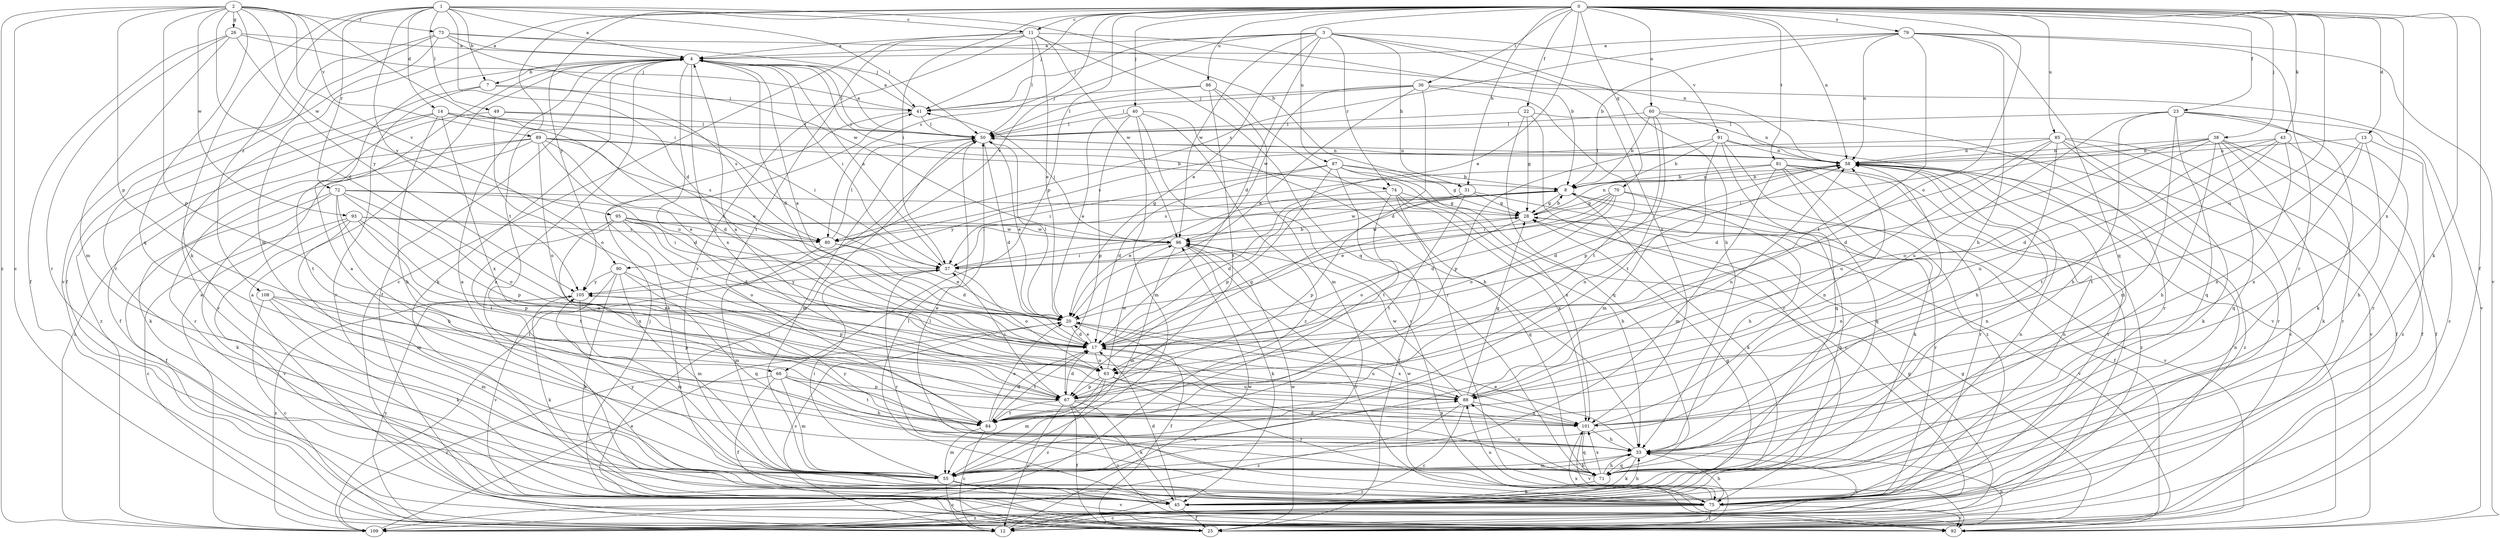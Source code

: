 strict digraph  {
0;
1;
2;
3;
4;
7;
8;
11;
12;
13;
14;
17;
20;
22;
23;
25;
26;
28;
31;
33;
36;
37;
38;
40;
41;
43;
45;
49;
50;
55;
58;
60;
63;
66;
67;
70;
71;
72;
73;
74;
75;
79;
80;
81;
84;
85;
86;
87;
88;
89;
90;
91;
92;
93;
95;
96;
101;
105;
108;
109;
0 -> 11  [label=c];
0 -> 13  [label=d];
0 -> 20  [label=e];
0 -> 22  [label=f];
0 -> 23  [label=f];
0 -> 25  [label=f];
0 -> 31  [label=h];
0 -> 36  [label=i];
0 -> 37  [label=i];
0 -> 38  [label=j];
0 -> 40  [label=j];
0 -> 41  [label=j];
0 -> 43  [label=k];
0 -> 45  [label=k];
0 -> 55  [label=m];
0 -> 58  [label=n];
0 -> 60  [label=o];
0 -> 63  [label=o];
0 -> 66  [label=p];
0 -> 70  [label=q];
0 -> 79  [label=s];
0 -> 80  [label=s];
0 -> 81  [label=t];
0 -> 84  [label=t];
0 -> 85  [label=u];
0 -> 86  [label=u];
0 -> 87  [label=u];
0 -> 88  [label=u];
0 -> 101  [label=x];
0 -> 105  [label=y];
1 -> 4  [label=a];
1 -> 7  [label=b];
1 -> 11  [label=c];
1 -> 14  [label=d];
1 -> 17  [label=d];
1 -> 31  [label=h];
1 -> 45  [label=k];
1 -> 49  [label=l];
1 -> 50  [label=l];
1 -> 72  [label=r];
1 -> 105  [label=y];
1 -> 108  [label=z];
2 -> 12  [label=c];
2 -> 17  [label=d];
2 -> 26  [label=g];
2 -> 37  [label=i];
2 -> 66  [label=p];
2 -> 67  [label=p];
2 -> 71  [label=q];
2 -> 73  [label=r];
2 -> 89  [label=v];
2 -> 90  [label=v];
2 -> 93  [label=w];
2 -> 95  [label=w];
2 -> 109  [label=z];
3 -> 4  [label=a];
3 -> 17  [label=d];
3 -> 20  [label=e];
3 -> 31  [label=h];
3 -> 33  [label=h];
3 -> 41  [label=j];
3 -> 74  [label=r];
3 -> 90  [label=v];
3 -> 91  [label=v];
3 -> 96  [label=w];
3 -> 101  [label=x];
4 -> 7  [label=b];
4 -> 17  [label=d];
4 -> 25  [label=f];
4 -> 37  [label=i];
4 -> 45  [label=k];
4 -> 50  [label=l];
4 -> 74  [label=r];
4 -> 88  [label=u];
4 -> 101  [label=x];
7 -> 41  [label=j];
7 -> 75  [label=r];
7 -> 80  [label=s];
7 -> 92  [label=v];
8 -> 28  [label=g];
8 -> 37  [label=i];
8 -> 45  [label=k];
8 -> 58  [label=n];
8 -> 80  [label=s];
8 -> 92  [label=v];
8 -> 96  [label=w];
11 -> 4  [label=a];
11 -> 8  [label=b];
11 -> 12  [label=c];
11 -> 20  [label=e];
11 -> 50  [label=l];
11 -> 71  [label=q];
11 -> 75  [label=r];
11 -> 84  [label=t];
11 -> 96  [label=w];
12 -> 28  [label=g];
12 -> 58  [label=n];
12 -> 96  [label=w];
12 -> 105  [label=y];
13 -> 33  [label=h];
13 -> 58  [label=n];
13 -> 84  [label=t];
13 -> 101  [label=x];
13 -> 109  [label=z];
14 -> 17  [label=d];
14 -> 20  [label=e];
14 -> 25  [label=f];
14 -> 33  [label=h];
14 -> 50  [label=l];
14 -> 101  [label=x];
14 -> 109  [label=z];
17 -> 4  [label=a];
17 -> 20  [label=e];
17 -> 28  [label=g];
17 -> 63  [label=o];
17 -> 84  [label=t];
17 -> 88  [label=u];
20 -> 12  [label=c];
20 -> 17  [label=d];
20 -> 25  [label=f];
20 -> 50  [label=l];
20 -> 101  [label=x];
22 -> 28  [label=g];
22 -> 50  [label=l];
22 -> 71  [label=q];
22 -> 75  [label=r];
22 -> 92  [label=v];
23 -> 12  [label=c];
23 -> 33  [label=h];
23 -> 45  [label=k];
23 -> 50  [label=l];
23 -> 55  [label=m];
23 -> 71  [label=q];
23 -> 75  [label=r];
23 -> 88  [label=u];
25 -> 4  [label=a];
25 -> 28  [label=g];
25 -> 33  [label=h];
25 -> 41  [label=j];
25 -> 96  [label=w];
25 -> 101  [label=x];
26 -> 4  [label=a];
26 -> 25  [label=f];
26 -> 41  [label=j];
26 -> 55  [label=m];
26 -> 75  [label=r];
26 -> 105  [label=y];
28 -> 8  [label=b];
28 -> 58  [label=n];
28 -> 63  [label=o];
28 -> 92  [label=v];
28 -> 96  [label=w];
31 -> 17  [label=d];
31 -> 25  [label=f];
31 -> 28  [label=g];
31 -> 67  [label=p];
31 -> 84  [label=t];
33 -> 20  [label=e];
33 -> 45  [label=k];
33 -> 55  [label=m];
33 -> 71  [label=q];
33 -> 105  [label=y];
33 -> 109  [label=z];
36 -> 17  [label=d];
36 -> 20  [label=e];
36 -> 41  [label=j];
36 -> 50  [label=l];
36 -> 84  [label=t];
36 -> 92  [label=v];
36 -> 96  [label=w];
37 -> 4  [label=a];
37 -> 8  [label=b];
37 -> 63  [label=o];
37 -> 75  [label=r];
37 -> 105  [label=y];
38 -> 17  [label=d];
38 -> 25  [label=f];
38 -> 33  [label=h];
38 -> 37  [label=i];
38 -> 45  [label=k];
38 -> 58  [label=n];
38 -> 63  [label=o];
38 -> 71  [label=q];
38 -> 75  [label=r];
40 -> 20  [label=e];
40 -> 33  [label=h];
40 -> 50  [label=l];
40 -> 55  [label=m];
40 -> 67  [label=p];
40 -> 92  [label=v];
40 -> 109  [label=z];
41 -> 4  [label=a];
41 -> 45  [label=k];
41 -> 50  [label=l];
43 -> 17  [label=d];
43 -> 25  [label=f];
43 -> 58  [label=n];
43 -> 84  [label=t];
43 -> 88  [label=u];
43 -> 101  [label=x];
45 -> 4  [label=a];
45 -> 8  [label=b];
45 -> 17  [label=d];
45 -> 25  [label=f];
45 -> 28  [label=g];
45 -> 33  [label=h];
45 -> 50  [label=l];
45 -> 58  [label=n];
49 -> 37  [label=i];
49 -> 50  [label=l];
49 -> 63  [label=o];
49 -> 84  [label=t];
50 -> 4  [label=a];
50 -> 17  [label=d];
50 -> 20  [label=e];
50 -> 55  [label=m];
50 -> 58  [label=n];
55 -> 4  [label=a];
55 -> 12  [label=c];
55 -> 33  [label=h];
55 -> 37  [label=i];
55 -> 58  [label=n];
55 -> 75  [label=r];
55 -> 88  [label=u];
55 -> 92  [label=v];
55 -> 105  [label=y];
58 -> 8  [label=b];
58 -> 17  [label=d];
58 -> 50  [label=l];
58 -> 75  [label=r];
58 -> 109  [label=z];
60 -> 8  [label=b];
60 -> 50  [label=l];
60 -> 58  [label=n];
60 -> 67  [label=p];
60 -> 75  [label=r];
60 -> 84  [label=t];
63 -> 55  [label=m];
63 -> 67  [label=p];
63 -> 75  [label=r];
63 -> 88  [label=u];
63 -> 96  [label=w];
63 -> 109  [label=z];
66 -> 25  [label=f];
66 -> 33  [label=h];
66 -> 55  [label=m];
66 -> 67  [label=p];
66 -> 84  [label=t];
66 -> 109  [label=z];
67 -> 12  [label=c];
67 -> 17  [label=d];
67 -> 25  [label=f];
67 -> 37  [label=i];
67 -> 45  [label=k];
67 -> 58  [label=n];
67 -> 84  [label=t];
67 -> 92  [label=v];
67 -> 101  [label=x];
70 -> 17  [label=d];
70 -> 20  [label=e];
70 -> 28  [label=g];
70 -> 33  [label=h];
70 -> 37  [label=i];
70 -> 63  [label=o];
70 -> 75  [label=r];
71 -> 17  [label=d];
71 -> 33  [label=h];
71 -> 45  [label=k];
71 -> 58  [label=n];
71 -> 88  [label=u];
71 -> 101  [label=x];
72 -> 25  [label=f];
72 -> 28  [label=g];
72 -> 33  [label=h];
72 -> 45  [label=k];
72 -> 63  [label=o];
72 -> 67  [label=p];
72 -> 80  [label=s];
72 -> 84  [label=t];
73 -> 4  [label=a];
73 -> 25  [label=f];
73 -> 41  [label=j];
73 -> 58  [label=n];
73 -> 75  [label=r];
73 -> 92  [label=v];
73 -> 96  [label=w];
74 -> 20  [label=e];
74 -> 25  [label=f];
74 -> 28  [label=g];
74 -> 33  [label=h];
74 -> 71  [label=q];
74 -> 101  [label=x];
75 -> 4  [label=a];
75 -> 12  [label=c];
75 -> 25  [label=f];
75 -> 33  [label=h];
75 -> 50  [label=l];
75 -> 58  [label=n];
75 -> 88  [label=u];
75 -> 92  [label=v];
75 -> 96  [label=w];
75 -> 109  [label=z];
79 -> 4  [label=a];
79 -> 8  [label=b];
79 -> 33  [label=h];
79 -> 58  [label=n];
79 -> 71  [label=q];
79 -> 75  [label=r];
79 -> 80  [label=s];
79 -> 84  [label=t];
79 -> 92  [label=v];
80 -> 17  [label=d];
80 -> 20  [label=e];
80 -> 50  [label=l];
80 -> 55  [label=m];
81 -> 8  [label=b];
81 -> 12  [label=c];
81 -> 45  [label=k];
81 -> 55  [label=m];
81 -> 71  [label=q];
81 -> 75  [label=r];
81 -> 105  [label=y];
81 -> 109  [label=z];
84 -> 12  [label=c];
84 -> 17  [label=d];
84 -> 20  [label=e];
84 -> 55  [label=m];
85 -> 12  [label=c];
85 -> 17  [label=d];
85 -> 25  [label=f];
85 -> 33  [label=h];
85 -> 45  [label=k];
85 -> 58  [label=n];
85 -> 75  [label=r];
85 -> 80  [label=s];
85 -> 88  [label=u];
86 -> 41  [label=j];
86 -> 50  [label=l];
86 -> 55  [label=m];
86 -> 75  [label=r];
86 -> 84  [label=t];
87 -> 8  [label=b];
87 -> 12  [label=c];
87 -> 17  [label=d];
87 -> 28  [label=g];
87 -> 37  [label=i];
87 -> 67  [label=p];
87 -> 84  [label=t];
87 -> 101  [label=x];
88 -> 4  [label=a];
88 -> 12  [label=c];
88 -> 28  [label=g];
88 -> 58  [label=n];
88 -> 96  [label=w];
88 -> 101  [label=x];
88 -> 109  [label=z];
89 -> 8  [label=b];
89 -> 17  [label=d];
89 -> 20  [label=e];
89 -> 45  [label=k];
89 -> 58  [label=n];
89 -> 63  [label=o];
89 -> 75  [label=r];
89 -> 80  [label=s];
89 -> 109  [label=z];
90 -> 45  [label=k];
90 -> 55  [label=m];
90 -> 67  [label=p];
90 -> 71  [label=q];
90 -> 92  [label=v];
90 -> 105  [label=y];
91 -> 8  [label=b];
91 -> 55  [label=m];
91 -> 58  [label=n];
91 -> 67  [label=p];
91 -> 71  [label=q];
91 -> 92  [label=v];
91 -> 109  [label=z];
92 -> 50  [label=l];
93 -> 12  [label=c];
93 -> 55  [label=m];
93 -> 67  [label=p];
93 -> 80  [label=s];
93 -> 88  [label=u];
93 -> 92  [label=v];
93 -> 96  [label=w];
95 -> 17  [label=d];
95 -> 37  [label=i];
95 -> 63  [label=o];
95 -> 80  [label=s];
95 -> 84  [label=t];
95 -> 96  [label=w];
95 -> 101  [label=x];
96 -> 37  [label=i];
96 -> 41  [label=j];
96 -> 45  [label=k];
96 -> 55  [label=m];
96 -> 92  [label=v];
101 -> 33  [label=h];
101 -> 58  [label=n];
101 -> 71  [label=q];
101 -> 92  [label=v];
105 -> 20  [label=e];
105 -> 45  [label=k];
105 -> 55  [label=m];
105 -> 109  [label=z];
108 -> 12  [label=c];
108 -> 20  [label=e];
108 -> 45  [label=k];
108 -> 55  [label=m];
108 -> 67  [label=p];
109 -> 4  [label=a];
109 -> 20  [label=e];
109 -> 50  [label=l];
}

